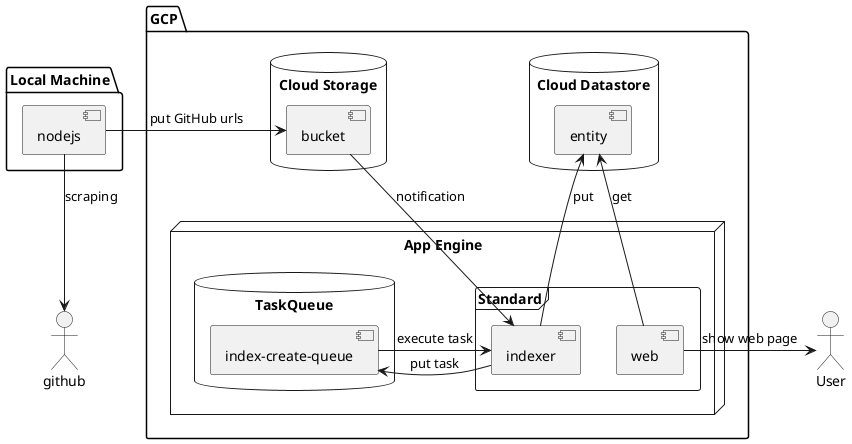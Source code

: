 @startuml
package "Local Machine"{
 [nodejs] as scrape
}
package "GCP"{
 database "Cloud Datastore" as datastore {
   [entity]
 }

 database "Cloud Storage" as gcs {
  [bucket]
 }
 
 node "App Engine" {
    frame "Standard" {
        [indexer]
        [web]
    }
    database "TaskQueue" as taskqueue{
    [index-create-queue] as queue
    }
  } 
}

actor User as user
scrape --> github : scraping
scrape  -r-> bucket : put GitHub urls
bucket -d-> indexer : notification
indexer -l-> queue : put task 
queue -r-> indexer : execute task
indexer -u-> entity : put
web -u-> entity : get
web -r-> user : show web page
@enduml
